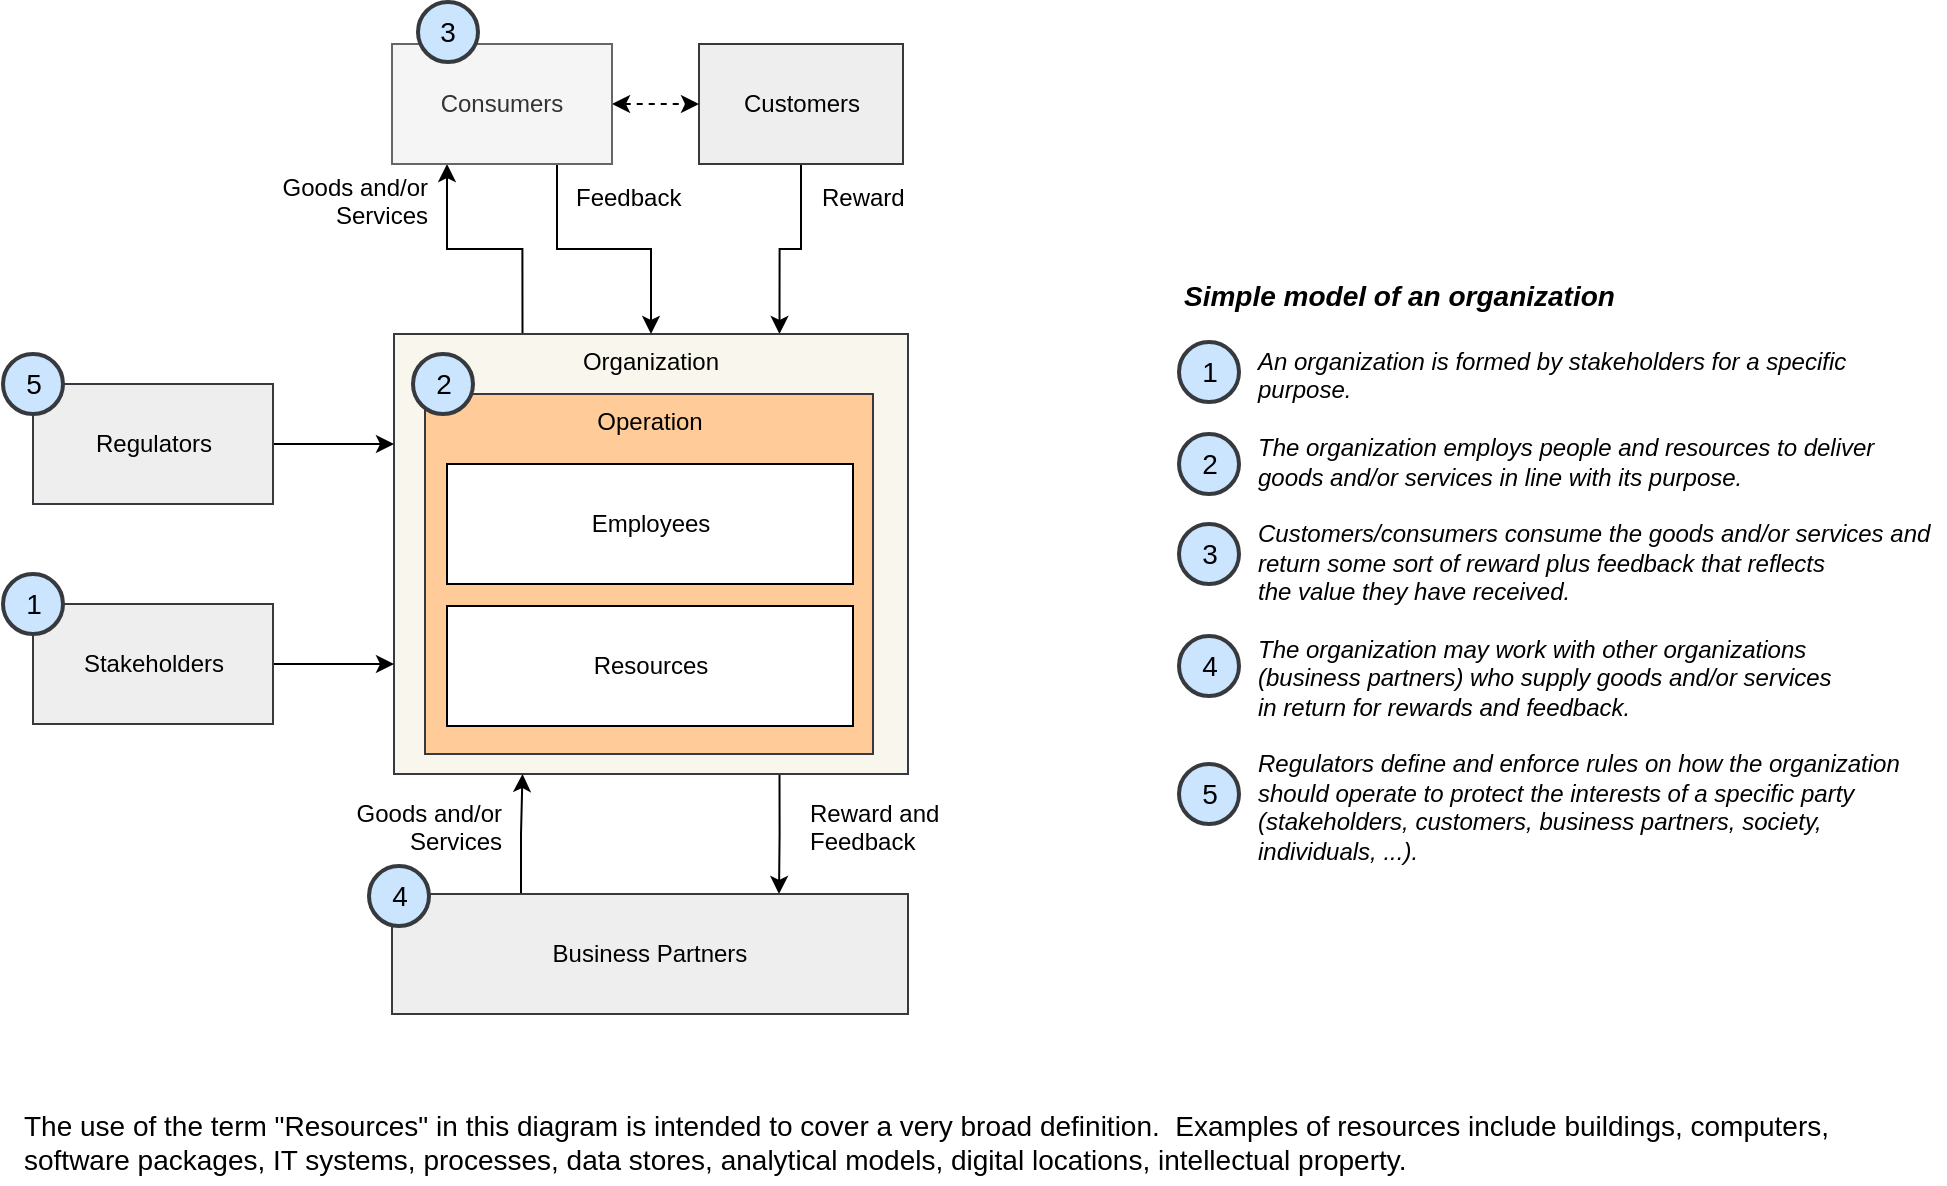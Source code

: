 <mxfile version="16.5.1" type="device" pages="5"><diagram id="cwE5xwwOOSjMyfCHXkAS" name="simple-model-of-an-org"><mxGraphModel dx="1106" dy="-54" grid="0" gridSize="10" guides="0" tooltips="1" connect="1" arrows="1" fold="1" page="1" pageScale="1" pageWidth="1169" pageHeight="827" math="0" shadow="0"><root><mxCell id="0"/><mxCell id="1" parent="0"/><mxCell id="lKOSf-R22JjhJ1uKhTYv-38" style="edgeStyle=orthogonalEdgeStyle;rounded=0;orthogonalLoop=1;jettySize=auto;html=1;exitX=0.5;exitY=1;exitDx=0;exitDy=0;entryX=0.75;entryY=0;entryDx=0;entryDy=0;startArrow=none;startFill=0;strokeColor=#000000;fontSize=13;" parent="1" source="lKOSf-R22JjhJ1uKhTYv-39" target="lKOSf-R22JjhJ1uKhTYv-43" edge="1"><mxGeometry relative="1" as="geometry"/></mxCell><mxCell id="lKOSf-R22JjhJ1uKhTYv-39" value="Customers" style="rounded=0;whiteSpace=wrap;html=1;strokeColor=#36393d;strokeWidth=1;fillColor=#eeeeee;align=center;spacingRight=0;" parent="1" vertex="1"><mxGeometry x="446.5" y="1010" width="102" height="60" as="geometry"/></mxCell><mxCell id="lKOSf-R22JjhJ1uKhTYv-41" style="edgeStyle=orthogonalEdgeStyle;rounded=0;orthogonalLoop=1;jettySize=auto;html=1;exitX=0.25;exitY=0;exitDx=0;exitDy=0;entryX=0.25;entryY=1;entryDx=0;entryDy=0;strokeColor=#000000;" parent="1" source="lKOSf-R22JjhJ1uKhTYv-43" target="lKOSf-R22JjhJ1uKhTYv-49" edge="1"><mxGeometry relative="1" as="geometry"/></mxCell><mxCell id="lKOSf-R22JjhJ1uKhTYv-42" style="edgeStyle=orthogonalEdgeStyle;rounded=0;orthogonalLoop=1;jettySize=auto;html=1;exitX=0.75;exitY=1;exitDx=0;exitDy=0;entryX=0.75;entryY=0;entryDx=0;entryDy=0;startArrow=none;startFill=0;strokeColor=#000000;" parent="1" source="lKOSf-R22JjhJ1uKhTYv-43" target="lKOSf-R22JjhJ1uKhTYv-52" edge="1"><mxGeometry relative="1" as="geometry"/></mxCell><mxCell id="lKOSf-R22JjhJ1uKhTYv-43" value="Organization" style="rounded=0;whiteSpace=wrap;html=1;strokeColor=#36393d;strokeWidth=1;verticalAlign=top;fillColor=#f9f7ed;" parent="1" vertex="1"><mxGeometry x="294" y="1155" width="257" height="220" as="geometry"/></mxCell><mxCell id="lKOSf-R22JjhJ1uKhTYv-44" value="Culture" style="rounded=0;whiteSpace=wrap;html=1;strokeColor=#000000;strokeWidth=1;" parent="1" vertex="1"><mxGeometry x="329.5" y="1185" width="120" height="60" as="geometry"/></mxCell><mxCell id="lKOSf-R22JjhJ1uKhTYv-45" value="Operation" style="rounded=0;whiteSpace=wrap;html=1;strokeColor=#36393d;strokeWidth=1;verticalAlign=top;fillColor=#ffcc99;" parent="1" vertex="1"><mxGeometry x="309.5" y="1185" width="224" height="180" as="geometry"/></mxCell><mxCell id="lKOSf-R22JjhJ1uKhTYv-46" value="Goods and/or&lt;br&gt;Services&lt;br&gt;" style="text;html=1;resizable=0;points=[];autosize=1;align=right;verticalAlign=top;spacingTop=-4;" parent="1" vertex="1"><mxGeometry x="221.5" y="1072" width="90" height="30" as="geometry"/></mxCell><mxCell id="lKOSf-R22JjhJ1uKhTYv-47" style="edgeStyle=orthogonalEdgeStyle;rounded=0;orthogonalLoop=1;jettySize=auto;html=1;exitX=0.75;exitY=1;exitDx=0;exitDy=0;entryX=0.5;entryY=0;entryDx=0;entryDy=0;strokeColor=#000000;" parent="1" source="lKOSf-R22JjhJ1uKhTYv-49" target="lKOSf-R22JjhJ1uKhTYv-43" edge="1"><mxGeometry relative="1" as="geometry"/></mxCell><mxCell id="lKOSf-R22JjhJ1uKhTYv-48" style="edgeStyle=orthogonalEdgeStyle;rounded=0;orthogonalLoop=1;jettySize=auto;html=1;exitX=1;exitY=0.5;exitDx=0;exitDy=0;entryX=0;entryY=0.5;entryDx=0;entryDy=0;startArrow=classic;startFill=1;strokeColor=#000000;fontSize=13;dashed=1;" parent="1" source="lKOSf-R22JjhJ1uKhTYv-49" target="lKOSf-R22JjhJ1uKhTYv-39" edge="1"><mxGeometry relative="1" as="geometry"/></mxCell><mxCell id="lKOSf-R22JjhJ1uKhTYv-49" value="Consumers" style="rounded=0;whiteSpace=wrap;html=1;strokeColor=#666666;strokeWidth=1;fillColor=#f5f5f5;fontColor=#333333;" parent="1" vertex="1"><mxGeometry x="293" y="1010" width="110" height="60" as="geometry"/></mxCell><mxCell id="lKOSf-R22JjhJ1uKhTYv-50" value="Feedback&lt;br&gt;" style="text;html=1;resizable=0;points=[];autosize=1;align=left;verticalAlign=top;spacingTop=-4;" parent="1" vertex="1"><mxGeometry x="382.5" y="1077" width="70" height="20" as="geometry"/></mxCell><mxCell id="lKOSf-R22JjhJ1uKhTYv-51" style="edgeStyle=orthogonalEdgeStyle;rounded=0;orthogonalLoop=1;jettySize=auto;html=1;exitX=0.25;exitY=0;exitDx=0;exitDy=0;entryX=0.25;entryY=1;entryDx=0;entryDy=0;startArrow=none;startFill=0;strokeColor=#000000;" parent="1" source="lKOSf-R22JjhJ1uKhTYv-52" target="lKOSf-R22JjhJ1uKhTYv-43" edge="1"><mxGeometry relative="1" as="geometry"/></mxCell><mxCell id="lKOSf-R22JjhJ1uKhTYv-52" value="Business Partners" style="rounded=0;whiteSpace=wrap;html=1;strokeColor=#36393d;strokeWidth=1;fillColor=#eeeeee;" parent="1" vertex="1"><mxGeometry x="293" y="1435" width="258" height="60" as="geometry"/></mxCell><mxCell id="lKOSf-R22JjhJ1uKhTYv-53" style="edgeStyle=orthogonalEdgeStyle;rounded=0;orthogonalLoop=1;jettySize=auto;html=1;exitX=1;exitY=0.5;exitDx=0;exitDy=0;entryX=0;entryY=0.75;entryDx=0;entryDy=0;strokeColor=#000000;" parent="1" source="lKOSf-R22JjhJ1uKhTYv-54" target="lKOSf-R22JjhJ1uKhTYv-43" edge="1"><mxGeometry relative="1" as="geometry"/></mxCell><mxCell id="lKOSf-R22JjhJ1uKhTYv-54" value="Stakeholders&lt;br&gt;" style="rounded=0;whiteSpace=wrap;html=1;strokeColor=#36393d;strokeWidth=1;fillColor=#eeeeee;" parent="1" vertex="1"><mxGeometry x="113.5" y="1290" width="120" height="60" as="geometry"/></mxCell><mxCell id="lKOSf-R22JjhJ1uKhTYv-55" style="edgeStyle=orthogonalEdgeStyle;rounded=0;orthogonalLoop=1;jettySize=auto;html=1;exitX=1;exitY=0.5;exitDx=0;exitDy=0;entryX=0;entryY=0.25;entryDx=0;entryDy=0;strokeColor=#000000;" parent="1" source="lKOSf-R22JjhJ1uKhTYv-56" target="lKOSf-R22JjhJ1uKhTYv-43" edge="1"><mxGeometry relative="1" as="geometry"/></mxCell><mxCell id="lKOSf-R22JjhJ1uKhTYv-56" value="Regulators&lt;br&gt;" style="rounded=0;whiteSpace=wrap;html=1;strokeColor=#36393d;strokeWidth=1;fillColor=#eeeeee;" parent="1" vertex="1"><mxGeometry x="113.5" y="1180" width="120" height="60" as="geometry"/></mxCell><mxCell id="lKOSf-R22JjhJ1uKhTYv-57" value="Employees" style="rounded=0;whiteSpace=wrap;html=1;strokeColor=#000000;strokeWidth=1;" parent="1" vertex="1"><mxGeometry x="320.5" y="1220" width="203" height="60" as="geometry"/></mxCell><mxCell id="lKOSf-R22JjhJ1uKhTYv-58" value="Resources" style="rounded=0;whiteSpace=wrap;html=1;strokeColor=#000000;strokeWidth=1;" parent="1" vertex="1"><mxGeometry x="320.5" y="1291" width="203" height="60" as="geometry"/></mxCell><mxCell id="lKOSf-R22JjhJ1uKhTYv-59" value="Goods and/or&lt;br&gt;Services&lt;br&gt;" style="text;html=1;resizable=0;points=[];autosize=1;align=right;verticalAlign=top;spacingTop=-4;" parent="1" vertex="1"><mxGeometry x="258.5" y="1385" width="90" height="30" as="geometry"/></mxCell><mxCell id="lKOSf-R22JjhJ1uKhTYv-60" value="Reward and&lt;br&gt;Feedback&lt;br&gt;" style="text;html=1;resizable=0;points=[];autosize=1;align=left;verticalAlign=top;spacingTop=-4;" parent="1" vertex="1"><mxGeometry x="499.5" y="1385" width="80" height="30" as="geometry"/></mxCell><mxCell id="lKOSf-R22JjhJ1uKhTYv-61" value="&lt;span&gt;An organization is formed by stakeholders for a specific&lt;/span&gt;&lt;br&gt;&lt;span&gt;purpose.&lt;br&gt;&lt;/span&gt;&lt;br&gt;&lt;span&gt;The organization employs people and resources to deliver&lt;br&gt;goods and/or services in line with its purpose.&lt;br&gt;&lt;/span&gt;&lt;br&gt;&lt;span&gt;Customers/consumers consume the goods and/or services and&lt;br&gt;return some sort of reward plus feedback that reflects&lt;br&gt;the value they have received.&lt;br&gt;&lt;/span&gt;&lt;br&gt;&lt;span&gt;The organization may work with other organizations&lt;br&gt;(business partners) who supply goods and/or services&lt;br&gt;in return for rewards and feedback.&lt;br&gt;&lt;/span&gt;&lt;br&gt;&lt;span&gt;Regulators define and enforce rules on how the organization &lt;br&gt;should operate to protect the interests of a specific party &lt;br&gt;(stakeholders, customers, business partners, society,&lt;br&gt;individuals, ...).&lt;/span&gt;" style="text;html=1;resizable=1;points=[];autosize=1;align=left;verticalAlign=top;spacingTop=-4;container=0;imageAspect=0;overflow=visible;fontStyle=2" parent="1" vertex="1"><mxGeometry x="723.5" y="1159" width="346" height="252" as="geometry"/></mxCell><mxCell id="lKOSf-R22JjhJ1uKhTYv-62" value="Simple model of an organization" style="text;html=1;fontStyle=3;fontSize=14;" parent="1" vertex="1"><mxGeometry x="686.5" y="1121" width="227" height="30" as="geometry"/></mxCell><mxCell id="lKOSf-R22JjhJ1uKhTYv-63" value="&lt;div style=&quot;text-align: center&quot;&gt;&lt;span&gt;1&lt;/span&gt;&lt;/div&gt;" style="ellipse;whiteSpace=wrap;html=1;aspect=fixed;strokeColor=#36393d;strokeWidth=2;fontSize=14;align=center;fillColor=#cce5ff;" parent="1" vertex="1"><mxGeometry x="686.5" y="1159" width="30" height="30" as="geometry"/></mxCell><mxCell id="lKOSf-R22JjhJ1uKhTYv-64" value="&lt;div style=&quot;text-align: center&quot;&gt;&lt;span&gt;2&lt;/span&gt;&lt;/div&gt;" style="ellipse;whiteSpace=wrap;html=1;aspect=fixed;strokeColor=#36393d;strokeWidth=2;fontSize=14;align=center;fillColor=#cce5ff;" parent="1" vertex="1"><mxGeometry x="686.5" y="1205" width="30" height="30" as="geometry"/></mxCell><mxCell id="lKOSf-R22JjhJ1uKhTYv-65" value="&lt;div style=&quot;text-align: center&quot;&gt;&lt;span&gt;3&lt;/span&gt;&lt;/div&gt;" style="ellipse;whiteSpace=wrap;html=1;aspect=fixed;strokeColor=#36393d;strokeWidth=2;fontSize=14;align=center;fillColor=#cce5ff;" parent="1" vertex="1"><mxGeometry x="686.5" y="1250" width="30" height="30" as="geometry"/></mxCell><mxCell id="lKOSf-R22JjhJ1uKhTYv-66" value="&lt;div style=&quot;text-align: center&quot;&gt;&lt;span&gt;4&lt;/span&gt;&lt;/div&gt;" style="ellipse;whiteSpace=wrap;html=1;aspect=fixed;strokeColor=#36393d;strokeWidth=2;fontSize=14;align=center;fillColor=#cce5ff;" parent="1" vertex="1"><mxGeometry x="686.5" y="1306" width="30" height="30" as="geometry"/></mxCell><mxCell id="lKOSf-R22JjhJ1uKhTYv-67" value="&lt;div style=&quot;text-align: center&quot;&gt;&lt;span&gt;5&lt;/span&gt;&lt;/div&gt;" style="ellipse;whiteSpace=wrap;html=1;aspect=fixed;strokeColor=#36393d;strokeWidth=2;fontSize=14;align=center;fillColor=#cce5ff;" parent="1" vertex="1"><mxGeometry x="686.5" y="1370" width="30" height="30" as="geometry"/></mxCell><mxCell id="lKOSf-R22JjhJ1uKhTYv-68" value="&lt;div style=&quot;text-align: center&quot;&gt;&lt;span&gt;1&lt;/span&gt;&lt;/div&gt;" style="ellipse;whiteSpace=wrap;html=1;aspect=fixed;strokeColor=#36393d;strokeWidth=2;fontSize=14;align=center;fillColor=#cce5ff;" parent="1" vertex="1"><mxGeometry x="98.5" y="1275" width="30" height="30" as="geometry"/></mxCell><mxCell id="lKOSf-R22JjhJ1uKhTYv-69" value="&lt;div style=&quot;text-align: center&quot;&gt;&lt;span&gt;2&lt;/span&gt;&lt;/div&gt;" style="ellipse;whiteSpace=wrap;html=1;aspect=fixed;strokeColor=#36393d;strokeWidth=2;fontSize=14;align=center;fillColor=#cce5ff;" parent="1" vertex="1"><mxGeometry x="303.5" y="1165" width="30" height="30" as="geometry"/></mxCell><mxCell id="lKOSf-R22JjhJ1uKhTYv-70" value="&lt;div style=&quot;text-align: center&quot;&gt;&lt;span&gt;3&lt;/span&gt;&lt;/div&gt;" style="ellipse;whiteSpace=wrap;html=1;aspect=fixed;strokeColor=#36393d;strokeWidth=2;fontSize=14;align=center;fillColor=#cce5ff;" parent="1" vertex="1"><mxGeometry x="306" y="989" width="30" height="30" as="geometry"/></mxCell><mxCell id="lKOSf-R22JjhJ1uKhTYv-71" value="&lt;div style=&quot;text-align: center&quot;&gt;&lt;span&gt;4&lt;/span&gt;&lt;/div&gt;" style="ellipse;whiteSpace=wrap;html=1;aspect=fixed;strokeColor=#36393d;strokeWidth=2;fontSize=14;align=center;fillColor=#cce5ff;" parent="1" vertex="1"><mxGeometry x="281.5" y="1421" width="30" height="30" as="geometry"/></mxCell><mxCell id="lKOSf-R22JjhJ1uKhTYv-72" value="&lt;div style=&quot;text-align: center&quot;&gt;&lt;span&gt;5&lt;/span&gt;&lt;/div&gt;" style="ellipse;whiteSpace=wrap;html=1;aspect=fixed;strokeColor=#36393d;strokeWidth=2;fontSize=14;align=center;fillColor=#cce5ff;" parent="1" vertex="1"><mxGeometry x="98.5" y="1165" width="30" height="30" as="geometry"/></mxCell><mxCell id="lKOSf-R22JjhJ1uKhTYv-73" value="The use of the term &quot;Resources&quot; in this diagram is intended to cover a very broad definition.&amp;nbsp; Examples of resources include buildings, computers,&lt;br&gt;software packages, IT systems, processes, data stores, analytical models, digital locations, intellectual property." style="text;html=1;resizable=0;points=[];autosize=1;align=left;verticalAlign=top;spacingTop=-4;fontSize=14;" parent="1" vertex="1"><mxGeometry x="106.5" y="1540" width="920" height="40" as="geometry"/></mxCell><mxCell id="lKOSf-R22JjhJ1uKhTYv-74" value="Reward&lt;br&gt;" style="text;html=1;resizable=0;points=[];autosize=1;align=left;verticalAlign=top;spacingTop=-4;" parent="1" vertex="1"><mxGeometry x="505.5" y="1077" width="60" height="20" as="geometry"/></mxCell></root></mxGraphModel></diagram><diagram id="OkwoWv7F-IiJ6v8Nt4Db" name="adding-governance"><mxGraphModel dx="1106" dy="-396" grid="1" gridSize="10" guides="1" tooltips="1" connect="1" arrows="1" fold="1" page="1" pageScale="1" pageWidth="827" pageHeight="1169" math="0" shadow="0"><root><mxCell id="keRXKHbhIGD1W9DZfBjw-0"/><mxCell id="keRXKHbhIGD1W9DZfBjw-1" parent="keRXKHbhIGD1W9DZfBjw-0"/><mxCell id="aAlZ9zPui2kmIU-cTt8Z-1" style="edgeStyle=orthogonalEdgeStyle;rounded=0;orthogonalLoop=1;jettySize=auto;html=1;exitX=0.75;exitY=1;exitDx=0;exitDy=0;entryX=0.75;entryY=0;entryDx=0;entryDy=0;startArrow=none;startFill=0;strokeColor=#000000;" edge="1" parent="keRXKHbhIGD1W9DZfBjw-1" source="aAlZ9zPui2kmIU-cTt8Z-2" target="aAlZ9zPui2kmIU-cTt8Z-6"><mxGeometry relative="1" as="geometry"/></mxCell><mxCell id="aAlZ9zPui2kmIU-cTt8Z-2" value="Organization" style="rounded=0;whiteSpace=wrap;html=1;strokeColor=#36393d;strokeWidth=1;verticalAlign=top;fillColor=#f9f7ed;" vertex="1" parent="keRXKHbhIGD1W9DZfBjw-1"><mxGeometry x="255.5" y="1395" width="360" height="220" as="geometry"/></mxCell><mxCell id="aAlZ9zPui2kmIU-cTt8Z-3" value="Culture" style="rounded=0;whiteSpace=wrap;html=1;strokeColor=#000000;strokeWidth=1;" vertex="1" parent="keRXKHbhIGD1W9DZfBjw-1"><mxGeometry x="291.5" y="1425" width="120" height="60" as="geometry"/></mxCell><mxCell id="aAlZ9zPui2kmIU-cTt8Z-4" value="Operation" style="rounded=0;whiteSpace=wrap;html=1;strokeColor=#36393d;strokeWidth=1;verticalAlign=top;fillColor=#ffcc99;" vertex="1" parent="keRXKHbhIGD1W9DZfBjw-1"><mxGeometry x="271.5" y="1425" width="224" height="180" as="geometry"/></mxCell><mxCell id="aAlZ9zPui2kmIU-cTt8Z-5" style="edgeStyle=orthogonalEdgeStyle;rounded=0;orthogonalLoop=1;jettySize=auto;html=1;exitX=0.25;exitY=0;exitDx=0;exitDy=0;entryX=0.322;entryY=1;entryDx=0;entryDy=0;entryPerimeter=0;startArrow=none;startFill=0;strokeColor=#000000;" edge="1" parent="keRXKHbhIGD1W9DZfBjw-1" source="aAlZ9zPui2kmIU-cTt8Z-6" target="aAlZ9zPui2kmIU-cTt8Z-2"><mxGeometry relative="1" as="geometry"/></mxCell><mxCell id="aAlZ9zPui2kmIU-cTt8Z-6" value="Business Partners" style="rounded=0;whiteSpace=wrap;html=1;strokeColor=#36393d;strokeWidth=1;fillColor=#eeeeee;" vertex="1" parent="keRXKHbhIGD1W9DZfBjw-1"><mxGeometry x="309.5" y="1662" width="249" height="60" as="geometry"/></mxCell><mxCell id="aAlZ9zPui2kmIU-cTt8Z-7" style="edgeStyle=orthogonalEdgeStyle;rounded=0;orthogonalLoop=1;jettySize=auto;html=1;exitX=1;exitY=0.5;exitDx=0;exitDy=0;entryX=0;entryY=0.75;entryDx=0;entryDy=0;strokeColor=#000000;" edge="1" parent="keRXKHbhIGD1W9DZfBjw-1" source="aAlZ9zPui2kmIU-cTt8Z-8" target="aAlZ9zPui2kmIU-cTt8Z-2"><mxGeometry relative="1" as="geometry"/></mxCell><mxCell id="aAlZ9zPui2kmIU-cTt8Z-8" value="Stakeholders&lt;br&gt;" style="rounded=0;whiteSpace=wrap;html=1;strokeColor=#36393d;strokeWidth=1;fillColor=#eeeeee;" vertex="1" parent="keRXKHbhIGD1W9DZfBjw-1"><mxGeometry x="96.5" y="1530" width="120" height="60" as="geometry"/></mxCell><mxCell id="aAlZ9zPui2kmIU-cTt8Z-9" style="edgeStyle=orthogonalEdgeStyle;rounded=0;orthogonalLoop=1;jettySize=auto;html=1;exitX=1;exitY=0.5;exitDx=0;exitDy=0;entryX=0;entryY=0.25;entryDx=0;entryDy=0;strokeColor=#000000;" edge="1" parent="keRXKHbhIGD1W9DZfBjw-1" source="aAlZ9zPui2kmIU-cTt8Z-10" target="aAlZ9zPui2kmIU-cTt8Z-2"><mxGeometry relative="1" as="geometry"/></mxCell><mxCell id="aAlZ9zPui2kmIU-cTt8Z-10" value="Regulators&lt;br&gt;" style="rounded=0;whiteSpace=wrap;html=1;strokeColor=#36393d;strokeWidth=1;fillColor=#eeeeee;" vertex="1" parent="keRXKHbhIGD1W9DZfBjw-1"><mxGeometry x="96.5" y="1420" width="120" height="60" as="geometry"/></mxCell><mxCell id="aAlZ9zPui2kmIU-cTt8Z-11" value="Employees" style="rounded=0;whiteSpace=wrap;html=1;strokeColor=#000000;strokeWidth=1;" vertex="1" parent="keRXKHbhIGD1W9DZfBjw-1"><mxGeometry x="282.5" y="1460" width="203" height="60" as="geometry"/></mxCell><mxCell id="aAlZ9zPui2kmIU-cTt8Z-12" value="Resources" style="rounded=0;whiteSpace=wrap;html=1;strokeColor=#000000;strokeWidth=1;" vertex="1" parent="keRXKHbhIGD1W9DZfBjw-1"><mxGeometry x="282.5" y="1531" width="203" height="60" as="geometry"/></mxCell><mxCell id="aAlZ9zPui2kmIU-cTt8Z-13" value="Governance" style="rounded=0;whiteSpace=wrap;html=1;strokeColor=#36393d;strokeWidth=1;verticalAlign=top;fillColor=#ffff88;" vertex="1" parent="keRXKHbhIGD1W9DZfBjw-1"><mxGeometry x="505.5" y="1425" width="98" height="180" as="geometry"/></mxCell><mxCell id="aAlZ9zPui2kmIU-cTt8Z-14" value="Healthy&lt;br&gt;Culture" style="rounded=0;whiteSpace=wrap;html=1;strokeColor=#000000;strokeWidth=1;" vertex="1" parent="keRXKHbhIGD1W9DZfBjw-1"><mxGeometry x="516.5" y="1460" width="78" height="60" as="geometry"/></mxCell><mxCell id="aAlZ9zPui2kmIU-cTt8Z-15" value="Resource&lt;br&gt;Management&lt;br&gt;Capability" style="rounded=0;whiteSpace=wrap;html=1;strokeColor=#000000;strokeWidth=1;" vertex="1" parent="keRXKHbhIGD1W9DZfBjw-1"><mxGeometry x="516.5" y="1531" width="78" height="60" as="geometry"/></mxCell><mxCell id="aAlZ9zPui2kmIU-cTt8Z-16" value="Goods and/or&lt;br&gt;Services&lt;br&gt;" style="text;html=1;resizable=0;points=[];autosize=1;align=right;verticalAlign=top;spacingTop=-4;" vertex="1" parent="keRXKHbhIGD1W9DZfBjw-1"><mxGeometry x="275.5" y="1625" width="90" height="30" as="geometry"/></mxCell><mxCell id="aAlZ9zPui2kmIU-cTt8Z-17" value="Reward and&lt;br&gt;Feedback&lt;br&gt;" style="text;html=1;resizable=0;points=[];autosize=1;align=left;verticalAlign=top;spacingTop=-4;" vertex="1" parent="keRXKHbhIGD1W9DZfBjw-1"><mxGeometry x="534.5" y="1625" width="80" height="30" as="geometry"/></mxCell><mxCell id="aAlZ9zPui2kmIU-cTt8Z-18" value="Adding goverance" style="text;html=1;fontStyle=3;fontSize=14;" vertex="1" parent="keRXKHbhIGD1W9DZfBjw-1"><mxGeometry x="706.5" y="1315.5" width="193" height="30" as="geometry"/></mxCell><mxCell id="aAlZ9zPui2kmIU-cTt8Z-19" value="Governance is needed by an organization to ensure it is&lt;br&gt;meeting its obligations to both the regulators and&lt;br&gt;the stakeholders in an effective manner.&lt;br&gt;&lt;br&gt;Broadly speaking it is focused on 2 areas:&lt;br&gt;" style="text;html=1;resizable=1;points=[];autosize=1;align=left;verticalAlign=top;spacingTop=-4;container=0;imageAspect=0;overflow=visible;fontStyle=2" vertex="1" parent="keRXKHbhIGD1W9DZfBjw-1"><mxGeometry x="706.5" y="1360" width="310" height="70" as="geometry"/></mxCell><mxCell id="aAlZ9zPui2kmIU-cTt8Z-20" value="Developing and maintaining a healthy culture so that&lt;br&gt;individuals habitually act in line with the values and&lt;br&gt;purpose of the organization.&lt;br&gt;&lt;br&gt;Developing and maintaining effective capabilities to&lt;br&gt;maintain and use the organization's resources&lt;br&gt;effectively." style="text;html=1;resizable=1;points=[];autosize=1;align=left;verticalAlign=top;spacingTop=-4;container=0;imageAspect=0;overflow=visible;fontStyle=2" vertex="1" parent="keRXKHbhIGD1W9DZfBjw-1"><mxGeometry x="749" y="1450" width="290" height="100" as="geometry"/></mxCell><mxCell id="aAlZ9zPui2kmIU-cTt8Z-21" value="&lt;div style=&quot;text-align: center&quot;&gt;&lt;span&gt;1&lt;/span&gt;&lt;/div&gt;" style="ellipse;whiteSpace=wrap;html=1;aspect=fixed;strokeColor=#36393d;strokeWidth=2;fontSize=14;align=center;fillColor=#cce5ff;" vertex="1" parent="keRXKHbhIGD1W9DZfBjw-1"><mxGeometry x="706.5" y="1455" width="30" height="30" as="geometry"/></mxCell><mxCell id="aAlZ9zPui2kmIU-cTt8Z-22" value="&lt;div style=&quot;text-align: center&quot;&gt;&lt;span&gt;2&lt;/span&gt;&lt;/div&gt;" style="ellipse;whiteSpace=wrap;html=1;aspect=fixed;strokeColor=#36393d;strokeWidth=2;fontSize=14;align=center;fillColor=#cce5ff;" vertex="1" parent="keRXKHbhIGD1W9DZfBjw-1"><mxGeometry x="706.5" y="1508" width="30" height="30" as="geometry"/></mxCell><mxCell id="aAlZ9zPui2kmIU-cTt8Z-23" value="&lt;div style=&quot;text-align: center&quot;&gt;&lt;span&gt;1&lt;/span&gt;&lt;/div&gt;" style="ellipse;whiteSpace=wrap;html=1;aspect=fixed;strokeColor=#36393d;strokeWidth=2;fontSize=14;align=center;fillColor=#cce5ff;" vertex="1" parent="keRXKHbhIGD1W9DZfBjw-1"><mxGeometry x="501.5" y="1448.5" width="30" height="30" as="geometry"/></mxCell><mxCell id="aAlZ9zPui2kmIU-cTt8Z-24" value="&lt;div style=&quot;text-align: center&quot;&gt;&lt;span&gt;2&lt;/span&gt;&lt;/div&gt;" style="ellipse;whiteSpace=wrap;html=1;aspect=fixed;strokeColor=#36393d;strokeWidth=2;fontSize=14;align=center;fillColor=#cce5ff;" vertex="1" parent="keRXKHbhIGD1W9DZfBjw-1"><mxGeometry x="502" y="1520" width="30" height="30" as="geometry"/></mxCell><mxCell id="aAlZ9zPui2kmIU-cTt8Z-25" value="An organization's resources will deliver the best value if they are maintained and used effectively throughout their lifetime.&lt;br&gt;Governance sets up the capabilities that enable an organization to do this. Resource management as a part of its operation." style="text;html=1;fontSize=14;autosize=1;" vertex="1" parent="keRXKHbhIGD1W9DZfBjw-1"><mxGeometry x="90" y="1785.5" width="780" height="40" as="geometry"/></mxCell><mxCell id="aAlZ9zPui2kmIU-cTt8Z-26" style="edgeStyle=orthogonalEdgeStyle;rounded=0;orthogonalLoop=1;jettySize=auto;html=1;exitX=0.5;exitY=1;exitDx=0;exitDy=0;entryX=0.75;entryY=0;entryDx=0;entryDy=0;startArrow=none;startFill=0;strokeColor=#000000;fontSize=13;" edge="1" parent="keRXKHbhIGD1W9DZfBjw-1" source="aAlZ9zPui2kmIU-cTt8Z-27" target="aAlZ9zPui2kmIU-cTt8Z-2"><mxGeometry relative="1" as="geometry"><mxPoint x="530" y="1395" as="targetPoint"/></mxGeometry></mxCell><mxCell id="aAlZ9zPui2kmIU-cTt8Z-27" value="Customers" style="rounded=0;whiteSpace=wrap;html=1;strokeColor=#36393d;strokeWidth=1;fillColor=#eeeeee;align=center;spacingRight=0;" vertex="1" parent="keRXKHbhIGD1W9DZfBjw-1"><mxGeometry x="474.5" y="1250" width="102" height="60" as="geometry"/></mxCell><mxCell id="aAlZ9zPui2kmIU-cTt8Z-28" style="edgeStyle=orthogonalEdgeStyle;rounded=0;orthogonalLoop=1;jettySize=auto;html=1;exitX=0.25;exitY=0;exitDx=0;exitDy=0;entryX=0.25;entryY=1;entryDx=0;entryDy=0;strokeColor=#000000;" edge="1" parent="keRXKHbhIGD1W9DZfBjw-1" source="aAlZ9zPui2kmIU-cTt8Z-2" target="aAlZ9zPui2kmIU-cTt8Z-32"><mxGeometry relative="1" as="geometry"><mxPoint x="401" y="1395" as="sourcePoint"/></mxGeometry></mxCell><mxCell id="aAlZ9zPui2kmIU-cTt8Z-29" value="Goods and/or&lt;br&gt;Services&lt;br&gt;" style="text;html=1;resizable=0;points=[];autosize=1;align=right;verticalAlign=top;spacingTop=-4;" vertex="1" parent="keRXKHbhIGD1W9DZfBjw-1"><mxGeometry x="246.5" y="1312" width="90" height="30" as="geometry"/></mxCell><mxCell id="aAlZ9zPui2kmIU-cTt8Z-30" style="edgeStyle=orthogonalEdgeStyle;rounded=0;orthogonalLoop=1;jettySize=auto;html=1;exitX=0.75;exitY=1;exitDx=0;exitDy=0;entryX=0.5;entryY=0;entryDx=0;entryDy=0;strokeColor=#000000;" edge="1" parent="keRXKHbhIGD1W9DZfBjw-1" source="aAlZ9zPui2kmIU-cTt8Z-32" target="aAlZ9zPui2kmIU-cTt8Z-2"><mxGeometry relative="1" as="geometry"><mxPoint x="466" y="1395" as="targetPoint"/></mxGeometry></mxCell><mxCell id="aAlZ9zPui2kmIU-cTt8Z-31" style="edgeStyle=orthogonalEdgeStyle;rounded=0;orthogonalLoop=1;jettySize=auto;html=1;exitX=1;exitY=0.5;exitDx=0;exitDy=0;entryX=0;entryY=0.5;entryDx=0;entryDy=0;startArrow=classic;startFill=1;strokeColor=#000000;fontSize=13;dashed=1;" edge="1" parent="keRXKHbhIGD1W9DZfBjw-1" source="aAlZ9zPui2kmIU-cTt8Z-32" target="aAlZ9zPui2kmIU-cTt8Z-27"><mxGeometry relative="1" as="geometry"/></mxCell><mxCell id="aAlZ9zPui2kmIU-cTt8Z-32" value="Consumers" style="rounded=0;whiteSpace=wrap;html=1;strokeColor=#666666;strokeWidth=1;fillColor=#f5f5f5;fontColor=#333333;" vertex="1" parent="keRXKHbhIGD1W9DZfBjw-1"><mxGeometry x="318" y="1250" width="110" height="60" as="geometry"/></mxCell><mxCell id="aAlZ9zPui2kmIU-cTt8Z-33" value="Feedback&lt;br&gt;" style="text;html=1;resizable=0;points=[];autosize=1;align=left;verticalAlign=top;spacingTop=-4;" vertex="1" parent="keRXKHbhIGD1W9DZfBjw-1"><mxGeometry x="407.5" y="1317" width="70" height="20" as="geometry"/></mxCell><mxCell id="aAlZ9zPui2kmIU-cTt8Z-34" value="Reward&lt;br&gt;" style="text;html=1;resizable=0;points=[];autosize=1;align=left;verticalAlign=top;spacingTop=-4;" vertex="1" parent="keRXKHbhIGD1W9DZfBjw-1"><mxGeometry x="533.5" y="1317" width="60" height="20" as="geometry"/></mxCell></root></mxGraphModel></diagram><diagram id="SPA3FPLyYLNAxst8F9eB" name="governing-systems"><mxGraphModel dx="1106" dy="-1565" grid="1" gridSize="10" guides="1" tooltips="1" connect="1" arrows="1" fold="1" page="1" pageScale="1" pageWidth="827" pageHeight="1169" math="0" shadow="0"><root><mxCell id="tbdixsNO_uEtO8bjR1YG-0"/><mxCell id="tbdixsNO_uEtO8bjR1YG-1" parent="tbdixsNO_uEtO8bjR1YG-0"/><mxCell id="tbdixsNO_uEtO8bjR1YG-2" value="Organization's Operation" style="rounded=0;whiteSpace=wrap;html=1;strokeColor=#36393d;strokeWidth=1;verticalAlign=top;fillColor=#f9f7ed;" vertex="1" parent="tbdixsNO_uEtO8bjR1YG-1"><mxGeometry x="109.5" y="2600" width="526" height="270" as="geometry"/></mxCell><mxCell id="tbdixsNO_uEtO8bjR1YG-3" value="" style="strokeWidth=1;html=1;shape=mxgraph.flowchart.delay;whiteSpace=wrap;rotation=-90;fillColor=#ffcc99;strokeColor=#36393d;" vertex="1" parent="tbdixsNO_uEtO8bjR1YG-1"><mxGeometry x="379.5" y="2687" width="30" height="20" as="geometry"/></mxCell><mxCell id="tbdixsNO_uEtO8bjR1YG-4" value="" style="ellipse;whiteSpace=wrap;html=1;aspect=fixed;strokeColor=#000000;" vertex="1" parent="tbdixsNO_uEtO8bjR1YG-1"><mxGeometry x="384.5" y="2667" width="20" height="20" as="geometry"/></mxCell><mxCell id="tbdixsNO_uEtO8bjR1YG-5" value="" style="strokeWidth=1;html=1;shape=mxgraph.flowchart.delay;whiteSpace=wrap;rotation=-90;fillColor=#ffcccc;strokeColor=#36393d;" vertex="1" parent="tbdixsNO_uEtO8bjR1YG-1"><mxGeometry x="356.5" y="2668" width="30" height="20" as="geometry"/></mxCell><mxCell id="tbdixsNO_uEtO8bjR1YG-6" value="" style="ellipse;whiteSpace=wrap;html=1;aspect=fixed;strokeColor=#000000;" vertex="1" parent="tbdixsNO_uEtO8bjR1YG-1"><mxGeometry x="361.5" y="2648" width="20" height="20" as="geometry"/></mxCell><mxCell id="tbdixsNO_uEtO8bjR1YG-7" value="Business&lt;br&gt;Systems&lt;br&gt;&lt;br&gt;(Governed Systems)&lt;br&gt;" style="rounded=0;whiteSpace=wrap;html=1;strokeColor=#36393d;fillColor=#cce5ff;" vertex="1" parent="tbdixsNO_uEtO8bjR1YG-1"><mxGeometry x="159.5" y="2740" width="172" height="90" as="geometry"/></mxCell><mxCell id="tbdixsNO_uEtO8bjR1YG-8" value="Governing Systems&lt;br&gt;" style="rounded=0;whiteSpace=wrap;html=1;strokeColor=#36393d;fillColor=#cdeb8b;" vertex="1" parent="tbdixsNO_uEtO8bjR1YG-1"><mxGeometry x="417.5" y="2740" width="172" height="90" as="geometry"/></mxCell><mxCell id="tbdixsNO_uEtO8bjR1YG-9" value="" style="shape=flexArrow;endArrow=classic;startArrow=classic;html=1;strokeColor=#000000;entryX=0;entryY=0.5;entryDx=0;entryDy=0;" edge="1" parent="tbdixsNO_uEtO8bjR1YG-1" source="tbdixsNO_uEtO8bjR1YG-7" target="tbdixsNO_uEtO8bjR1YG-8"><mxGeometry width="50" height="50" relative="1" as="geometry"><mxPoint x="-24.5" y="3440" as="sourcePoint"/><mxPoint x="405.5" y="2840" as="targetPoint"/></mxGeometry></mxCell><mxCell id="tbdixsNO_uEtO8bjR1YG-10" value="" style="strokeWidth=1;html=1;shape=mxgraph.flowchart.delay;whiteSpace=wrap;rotation=-90;fillColor=#ffff88;strokeColor=#36393d;" vertex="1" parent="tbdixsNO_uEtO8bjR1YG-1"><mxGeometry x="329.5" y="2678" width="30" height="20" as="geometry"/></mxCell><mxCell id="tbdixsNO_uEtO8bjR1YG-11" value="" style="ellipse;whiteSpace=wrap;html=1;aspect=fixed;strokeColor=#000000;" vertex="1" parent="tbdixsNO_uEtO8bjR1YG-1"><mxGeometry x="334.5" y="2658" width="20" height="20" as="geometry"/></mxCell><mxCell id="tbdixsNO_uEtO8bjR1YG-12" value="" style="strokeWidth=1;html=1;shape=mxgraph.flowchart.delay;whiteSpace=wrap;rotation=-90;fillColor=#f9f7ed;strokeColor=#36393d;" vertex="1" parent="tbdixsNO_uEtO8bjR1YG-1"><mxGeometry x="339.5" y="2688" width="30" height="20" as="geometry"/></mxCell><mxCell id="tbdixsNO_uEtO8bjR1YG-13" value="" style="ellipse;whiteSpace=wrap;html=1;aspect=fixed;strokeColor=#000000;" vertex="1" parent="tbdixsNO_uEtO8bjR1YG-1"><mxGeometry x="344.5" y="2668" width="20" height="20" as="geometry"/></mxCell><mxCell id="tbdixsNO_uEtO8bjR1YG-14" value="" style="strokeWidth=1;html=1;shape=mxgraph.flowchart.delay;whiteSpace=wrap;rotation=-90;fillColor=#eeeeee;strokeColor=#36393d;" vertex="1" parent="tbdixsNO_uEtO8bjR1YG-1"><mxGeometry x="312" y="2698" width="30" height="20" as="geometry"/></mxCell><mxCell id="tbdixsNO_uEtO8bjR1YG-15" value="" style="ellipse;whiteSpace=wrap;html=1;aspect=fixed;strokeColor=#000000;" vertex="1" parent="tbdixsNO_uEtO8bjR1YG-1"><mxGeometry x="317" y="2678" width="20" height="20" as="geometry"/></mxCell><mxCell id="tbdixsNO_uEtO8bjR1YG-16" value="" style="strokeWidth=1;html=1;shape=mxgraph.flowchart.delay;whiteSpace=wrap;rotation=-90;fillColor=#eeeeee;strokeColor=#36393d;" vertex="1" parent="tbdixsNO_uEtO8bjR1YG-1"><mxGeometry x="366.5" y="2698" width="30" height="20" as="geometry"/></mxCell><mxCell id="tbdixsNO_uEtO8bjR1YG-17" value="" style="ellipse;whiteSpace=wrap;html=1;aspect=fixed;strokeColor=#000000;" vertex="1" parent="tbdixsNO_uEtO8bjR1YG-1"><mxGeometry x="371.5" y="2678" width="20" height="20" as="geometry"/></mxCell><mxCell id="tbdixsNO_uEtO8bjR1YG-18" value="" style="shape=flexArrow;endArrow=classic;startArrow=classic;html=1;strokeColor=#000000;entryX=0.5;entryY=0;entryDx=0;entryDy=0;entryPerimeter=0;exitX=0.5;exitY=0;exitDx=0;exitDy=0;" edge="1" parent="tbdixsNO_uEtO8bjR1YG-1" source="tbdixsNO_uEtO8bjR1YG-7" target="tbdixsNO_uEtO8bjR1YG-14"><mxGeometry width="50" height="50" relative="1" as="geometry"><mxPoint x="-24.5" y="3380" as="sourcePoint"/><mxPoint x="25.5" y="3330" as="targetPoint"/><Array as="points"><mxPoint x="245.5" y="2708"/></Array></mxGeometry></mxCell><mxCell id="tbdixsNO_uEtO8bjR1YG-19" value="" style="shape=flexArrow;endArrow=classic;startArrow=classic;html=1;strokeColor=#000000;entryX=0.5;entryY=1;entryDx=0;entryDy=0;entryPerimeter=0;exitX=0.5;exitY=0;exitDx=0;exitDy=0;" edge="1" parent="tbdixsNO_uEtO8bjR1YG-1" source="tbdixsNO_uEtO8bjR1YG-8" target="tbdixsNO_uEtO8bjR1YG-3"><mxGeometry width="50" height="50" relative="1" as="geometry"><mxPoint x="255.5" y="2750" as="sourcePoint"/><mxPoint x="327.5" y="2718" as="targetPoint"/><Array as="points"><mxPoint x="505.5" y="2697"/></Array></mxGeometry></mxCell><mxCell id="tbdixsNO_uEtO8bjR1YG-20" value="Systems of an organization" style="text;html=1;fontStyle=3;fontSize=14;" vertex="1" parent="tbdixsNO_uEtO8bjR1YG-1"><mxGeometry x="720.5" y="2580" width="193" height="30" as="geometry"/></mxCell><mxCell id="tbdixsNO_uEtO8bjR1YG-21" value="Organizations operate as a series of systems that are made&lt;br&gt;up of people, the processes they follow and the technology&lt;br&gt;that supports them.&lt;br&gt;&lt;br&gt;These systems, and their component parts, are some of the&lt;br&gt;assets of the organization.&lt;br&gt;&lt;br&gt;Governance teams focus on building the systems that provide&lt;br&gt;a healthy culture and the resource management capability.&amp;nbsp; These&lt;br&gt;systems are called the governing systems.&amp;nbsp; They support the&lt;br&gt;business systems (that is, the governed systems).&lt;br&gt;&lt;br&gt;Ideally governance is embedded in the daily work of the&lt;br&gt;organization, rewarding individuals who follow the practices&lt;br&gt;it encourages.&amp;nbsp; When this is the case, individuals engaging with&lt;br&gt;the organization use a blend of the business systems and the&lt;br&gt;governing systems to perform their role(s).&amp;nbsp; They may not even&lt;br&gt;be aware of the difference." style="text;html=1;resizable=1;points=[];autosize=1;align=left;verticalAlign=top;spacingTop=-4;container=0;imageAspect=0;overflow=visible;fontStyle=2" vertex="1" parent="tbdixsNO_uEtO8bjR1YG-1"><mxGeometry x="720.5" y="2620" width="370" height="250" as="geometry"/></mxCell></root></mxGraphModel></diagram><diagram id="SzhqLdV0ZvuurgR8B5Z3" name="resource-management"><mxGraphModel dx="1106" dy="-396" grid="1" gridSize="10" guides="1" tooltips="1" connect="1" arrows="1" fold="1" page="1" pageScale="1" pageWidth="827" pageHeight="1169" math="0" shadow="0"><root><mxCell id="VCbpBJj3GkEacOK0t3ke-0"/><mxCell id="VCbpBJj3GkEacOK0t3ke-1" parent="VCbpBJj3GkEacOK0t3ke-0"/><mxCell id="VCbpBJj3GkEacOK0t3ke-2" value="" style="shape=flexArrow;endArrow=classic;startArrow=classic;html=1;strokeColor=#000000;fontSize=13;" parent="VCbpBJj3GkEacOK0t3ke-1" edge="1"><mxGeometry width="50" height="50" relative="1" as="geometry"><mxPoint x="240" y="2500" as="sourcePoint"/><mxPoint x="290" y="2500" as="targetPoint"/></mxGeometry></mxCell><mxCell id="VCbpBJj3GkEacOK0t3ke-3" value="" style="rounded=0;whiteSpace=wrap;html=1;strokeColor=none;strokeWidth=1;fontSize=13;align=center;" parent="VCbpBJj3GkEacOK0t3ke-1" vertex="1"><mxGeometry x="318.5" y="2561" width="40" height="20" as="geometry"/></mxCell><mxCell id="VCbpBJj3GkEacOK0t3ke-4" value="" style="rounded=0;whiteSpace=wrap;html=1;strokeColor=none;strokeWidth=1;fontSize=13;align=center;" parent="VCbpBJj3GkEacOK0t3ke-1" vertex="1"><mxGeometry x="318.5" y="2486.5" width="40" height="20" as="geometry"/></mxCell><mxCell id="VCbpBJj3GkEacOK0t3ke-5" value="Resource Management Lifecycle" style="rounded=0;whiteSpace=wrap;html=1;strokeColor=#000000;strokeWidth=2;fontSize=13;align=center;verticalAlign=top;fontStyle=1" parent="VCbpBJj3GkEacOK0t3ke-1" vertex="1"><mxGeometry x="557" y="2452" width="334" height="408" as="geometry"/></mxCell><mxCell id="VCbpBJj3GkEacOK0t3ke-6" value="" style="rounded=0;whiteSpace=wrap;html=1;rotation=-90;strokeColor=none;" parent="VCbpBJj3GkEacOK0t3ke-1" vertex="1"><mxGeometry x="552" y="2508.5" width="22" height="15" as="geometry"/></mxCell><mxCell id="VCbpBJj3GkEacOK0t3ke-7" value="" style="shape=flexArrow;endArrow=classic;html=1;entryX=0.5;entryY=1;entryDx=0;entryDy=0;exitX=0.5;exitY=0;exitDx=0;exitDy=0;strokeColor=#000000;" parent="VCbpBJj3GkEacOK0t3ke-1" source="VCbpBJj3GkEacOK0t3ke-6" target="VCbpBJj3GkEacOK0t3ke-8" edge="1"><mxGeometry width="50" height="50" relative="1" as="geometry"><mxPoint x="519" y="2397" as="sourcePoint"/><mxPoint x="576" y="2397" as="targetPoint"/></mxGeometry></mxCell><mxCell id="VCbpBJj3GkEacOK0t3ke-8" value="" style="rounded=0;whiteSpace=wrap;html=1;rotation=-90;strokeColor=none;" parent="VCbpBJj3GkEacOK0t3ke-1" vertex="1"><mxGeometry x="488" y="2508.5" width="22" height="15" as="geometry"/></mxCell><mxCell id="VCbpBJj3GkEacOK0t3ke-9" value="" style="rounded=0;whiteSpace=wrap;html=1;rotation=-90;strokeColor=none;" parent="VCbpBJj3GkEacOK0t3ke-1" vertex="1"><mxGeometry x="551" y="2658.5" width="22" height="15" as="geometry"/></mxCell><mxCell id="VCbpBJj3GkEacOK0t3ke-10" value="" style="shape=flexArrow;endArrow=classic;html=1;entryX=0.5;entryY=1;entryDx=0;entryDy=0;exitX=0.5;exitY=0;exitDx=0;exitDy=0;strokeColor=#000000;" parent="VCbpBJj3GkEacOK0t3ke-1" source="VCbpBJj3GkEacOK0t3ke-9" target="VCbpBJj3GkEacOK0t3ke-11" edge="1"><mxGeometry width="50" height="50" relative="1" as="geometry"><mxPoint x="518" y="2547" as="sourcePoint"/><mxPoint x="575" y="2547" as="targetPoint"/></mxGeometry></mxCell><mxCell id="VCbpBJj3GkEacOK0t3ke-11" value="" style="rounded=0;whiteSpace=wrap;html=1;rotation=-90;strokeColor=none;" parent="VCbpBJj3GkEacOK0t3ke-1" vertex="1"><mxGeometry x="487" y="2658.5" width="22" height="15" as="geometry"/></mxCell><mxCell id="VCbpBJj3GkEacOK0t3ke-12" value="" style="rounded=0;whiteSpace=wrap;html=1;rotation=-90;strokeColor=none;" parent="VCbpBJj3GkEacOK0t3ke-1" vertex="1"><mxGeometry x="223" y="2658" width="290" height="15" as="geometry"/></mxCell><mxCell id="VCbpBJj3GkEacOK0t3ke-13" value="" style="rounded=0;whiteSpace=wrap;html=1;rotation=-90;strokeColor=none;" parent="VCbpBJj3GkEacOK0t3ke-1" vertex="1"><mxGeometry x="295" y="2658" width="290" height="15" as="geometry"/></mxCell><mxCell id="VCbpBJj3GkEacOK0t3ke-14" value="" style="rounded=0;whiteSpace=wrap;html=1;rotation=-90;strokeColor=none;" parent="VCbpBJj3GkEacOK0t3ke-1" vertex="1"><mxGeometry x="552" y="2808.5" width="22" height="15" as="geometry"/></mxCell><mxCell id="VCbpBJj3GkEacOK0t3ke-15" value="" style="shape=flexArrow;endArrow=classic;html=1;entryX=0.5;entryY=1;entryDx=0;entryDy=0;exitX=0.5;exitY=0;exitDx=0;exitDy=0;strokeColor=#000000;" parent="VCbpBJj3GkEacOK0t3ke-1" source="VCbpBJj3GkEacOK0t3ke-14" target="VCbpBJj3GkEacOK0t3ke-16" edge="1"><mxGeometry width="50" height="50" relative="1" as="geometry"><mxPoint x="519" y="2697" as="sourcePoint"/><mxPoint x="576" y="2697" as="targetPoint"/></mxGeometry></mxCell><mxCell id="VCbpBJj3GkEacOK0t3ke-16" value="" style="rounded=0;whiteSpace=wrap;html=1;rotation=-90;strokeColor=none;" parent="VCbpBJj3GkEacOK0t3ke-1" vertex="1"><mxGeometry x="488" y="2808.5" width="22" height="15" as="geometry"/></mxCell><mxCell id="VCbpBJj3GkEacOK0t3ke-17" value="" style="rounded=0;whiteSpace=wrap;html=1;rotation=-90;strokeColor=none;" parent="VCbpBJj3GkEacOK0t3ke-1" vertex="1"><mxGeometry x="93" y="2657" width="290" height="15" as="geometry"/></mxCell><mxCell id="VCbpBJj3GkEacOK0t3ke-18" value="Onboarding Resource" style="rounded=0;whiteSpace=wrap;html=1;fillColor=#cdeb8b;strokeColor=#36393d;" parent="VCbpBJj3GkEacOK0t3ke-1" vertex="1"><mxGeometry x="568" y="2486" width="310" height="60" as="geometry"/></mxCell><mxCell id="VCbpBJj3GkEacOK0t3ke-19" value="Decommissioning Resource" style="rounded=0;whiteSpace=wrap;html=1;fillColor=#cdeb8b;strokeColor=#36393d;" parent="VCbpBJj3GkEacOK0t3ke-1" vertex="1"><mxGeometry x="568" y="2786" width="310" height="60" as="geometry"/></mxCell><mxCell id="VCbpBJj3GkEacOK0t3ke-20" value="Active Use" style="rounded=0;whiteSpace=wrap;html=1;verticalAlign=top;dashed=1;rotation=-90;fillColor=#f9f7ed;strokeColor=#36393d;" parent="VCbpBJj3GkEacOK0t3ke-1" vertex="1"><mxGeometry x="613" y="2511" width="220" height="310" as="geometry"/></mxCell><mxCell id="VCbpBJj3GkEacOK0t3ke-21" value="" style="shape=flexArrow;endArrow=classic;html=1;entryX=0.75;entryY=0;entryDx=0;entryDy=0;exitX=0.75;exitY=1;exitDx=0;exitDy=0;" parent="VCbpBJj3GkEacOK0t3ke-1" source="VCbpBJj3GkEacOK0t3ke-17" target="VCbpBJj3GkEacOK0t3ke-26" edge="1"><mxGeometry width="50" height="50" relative="1" as="geometry"><mxPoint x="311" y="2879.5" as="sourcePoint"/><mxPoint x="361" y="2829.5" as="targetPoint"/></mxGeometry></mxCell><mxCell id="VCbpBJj3GkEacOK0t3ke-22" value="Regulation" style="rounded=0;whiteSpace=wrap;html=1;fillColor=#eeeeee;strokeColor=#36393d;" parent="VCbpBJj3GkEacOK0t3ke-1" vertex="1"><mxGeometry x="118" y="2562.5" width="120" height="60" as="geometry"/></mxCell><mxCell id="VCbpBJj3GkEacOK0t3ke-23" value="Strategy" style="rounded=0;whiteSpace=wrap;html=1;fillColor=#eeeeee;strokeColor=#36393d;" parent="VCbpBJj3GkEacOK0t3ke-1" vertex="1"><mxGeometry x="118" y="2634.5" width="120" height="60" as="geometry"/></mxCell><mxCell id="VCbpBJj3GkEacOK0t3ke-24" value="Past&lt;br&gt;Performance&lt;br&gt;" style="rounded=0;whiteSpace=wrap;html=1;fillColor=#eeeeee;strokeColor=#36393d;" parent="VCbpBJj3GkEacOK0t3ke-1" vertex="1"><mxGeometry x="118" y="2709.5" width="120" height="60" as="geometry"/></mxCell><mxCell id="VCbpBJj3GkEacOK0t3ke-25" value="" style="shape=flexArrow;endArrow=classic;html=1;entryX=0.5;entryY=0;entryDx=0;entryDy=0;exitX=0.5;exitY=1;exitDx=0;exitDy=0;" parent="VCbpBJj3GkEacOK0t3ke-1" source="VCbpBJj3GkEacOK0t3ke-17" target="VCbpBJj3GkEacOK0t3ke-26" edge="1"><mxGeometry width="50" height="50" relative="1" as="geometry"><mxPoint x="264" y="2602.5" as="sourcePoint"/><mxPoint x="321" y="2602.5" as="targetPoint"/></mxGeometry></mxCell><mxCell id="VCbpBJj3GkEacOK0t3ke-26" value="" style="rounded=0;whiteSpace=wrap;html=1;rotation=-90;strokeColor=none;" parent="VCbpBJj3GkEacOK0t3ke-1" vertex="1"><mxGeometry x="161" y="2657" width="290" height="15" as="geometry"/></mxCell><mxCell id="VCbpBJj3GkEacOK0t3ke-27" value="Governance Program" style="rounded=0;whiteSpace=wrap;html=1;rotation=-90;fillColor=#cdeb8b;strokeColor=#36393d;" parent="VCbpBJj3GkEacOK0t3ke-1" vertex="1"><mxGeometry x="138.45" y="2541.45" width="399.12" height="60" as="geometry"/></mxCell><mxCell id="VCbpBJj3GkEacOK0t3ke-28" value="Using Resource" style="rounded=0;whiteSpace=wrap;html=1;strokeColor=#36393d;fillColor=#cce5ff;" parent="VCbpBJj3GkEacOK0t3ke-1" vertex="1"><mxGeometry x="608" y="2636" width="250" height="60" as="geometry"/></mxCell><mxCell id="VCbpBJj3GkEacOK0t3ke-29" value="Maintaining Resource" style="rounded=0;whiteSpace=wrap;html=1;strokeColor=#36393d;fillColor=#cdeb8b;" parent="VCbpBJj3GkEacOK0t3ke-1" vertex="1"><mxGeometry x="608" y="2706" width="250" height="60" as="geometry"/></mxCell><mxCell id="VCbpBJj3GkEacOK0t3ke-30" value="Protecting Resource" style="rounded=0;whiteSpace=wrap;html=1;strokeColor=#36393d;fillColor=#cdeb8b;" parent="VCbpBJj3GkEacOK0t3ke-1" vertex="1"><mxGeometry x="608" y="2566" width="250" height="60" as="geometry"/></mxCell><mxCell id="VCbpBJj3GkEacOK0t3ke-31" value="Monitoring" style="rounded=0;whiteSpace=wrap;html=1;rotation=-90;fillColor=#cdeb8b;strokeColor=#36393d;" parent="VCbpBJj3GkEacOK0t3ke-1" vertex="1"><mxGeometry x="291" y="2634" width="359" height="60" as="geometry"/></mxCell><mxCell id="VCbpBJj3GkEacOK0t3ke-32" value="" style="shape=flexArrow;endArrow=classic;html=1;entryX=0.5;entryY=1;entryDx=0;entryDy=0;" parent="VCbpBJj3GkEacOK0t3ke-1" edge="1"><mxGeometry width="50" height="50" relative="1" as="geometry"><mxPoint x="430" y="2819" as="sourcePoint"/><mxPoint x="178" y="2777.5" as="targetPoint"/><Array as="points"><mxPoint x="178" y="2819"/></Array></mxGeometry></mxCell><mxCell id="VCbpBJj3GkEacOK0t3ke-33" value="" style="shape=flexArrow;endArrow=classic;startArrow=classic;html=1;strokeColor=#000000;entryX=0.25;entryY=0;entryDx=0;entryDy=0;exitX=0.25;exitY=1;exitDx=0;exitDy=0;" parent="VCbpBJj3GkEacOK0t3ke-1" source="VCbpBJj3GkEacOK0t3ke-17" target="VCbpBJj3GkEacOK0t3ke-26" edge="1"><mxGeometry width="50" height="50" relative="1" as="geometry"><mxPoint x="122" y="2914" as="sourcePoint"/><mxPoint x="172" y="2864" as="targetPoint"/></mxGeometry></mxCell><mxCell id="VCbpBJj3GkEacOK0t3ke-34" value="" style="shape=flexArrow;endArrow=classic;html=1;strokeColor=#000000;entryX=0.5;entryY=1;entryDx=0;entryDy=0;exitX=0.5;exitY=0;exitDx=0;exitDy=0;" parent="VCbpBJj3GkEacOK0t3ke-1" source="VCbpBJj3GkEacOK0t3ke-13" target="VCbpBJj3GkEacOK0t3ke-12" edge="1"><mxGeometry width="50" height="50" relative="1" as="geometry"><mxPoint x="122" y="2914" as="sourcePoint"/><mxPoint x="172" y="2864" as="targetPoint"/></mxGeometry></mxCell><mxCell id="VCbpBJj3GkEacOK0t3ke-35" value="Capabilities of the governing systems" style="text;html=1;resizable=0;points=[];autosize=1;align=left;verticalAlign=top;spacingTop=-4;fontSize=14;fontStyle=3" parent="VCbpBJj3GkEacOK0t3ke-1" vertex="1"><mxGeometry x="30" y="2270" width="250" height="20" as="geometry"/></mxCell><mxCell id="VCbpBJj3GkEacOK0t3ke-36" value="&lt;div style=&quot;text-align: center&quot;&gt;&lt;span&gt;1&lt;/span&gt;&lt;/div&gt;" style="ellipse;whiteSpace=wrap;html=1;aspect=fixed;strokeColor=#36393d;strokeWidth=2;fontSize=14;align=center;fillColor=#cce5ff;" parent="VCbpBJj3GkEacOK0t3ke-1" vertex="1"><mxGeometry x="548" y="2437" width="30" height="30" as="geometry"/></mxCell><mxCell id="VCbpBJj3GkEacOK0t3ke-37" value="&lt;div style=&quot;text-align: center&quot;&gt;&lt;span&gt;2&lt;/span&gt;&lt;/div&gt;" style="ellipse;whiteSpace=wrap;html=1;aspect=fixed;strokeColor=#36393d;strokeWidth=2;fontSize=14;align=center;fillColor=#cce5ff;" parent="VCbpBJj3GkEacOK0t3ke-1" vertex="1"><mxGeometry x="563" y="2481" width="30" height="30" as="geometry"/></mxCell><mxCell id="VCbpBJj3GkEacOK0t3ke-38" value="&lt;div style=&quot;text-align: center&quot;&gt;&lt;span&gt;3&lt;/span&gt;&lt;/div&gt;" style="ellipse;whiteSpace=wrap;html=1;aspect=fixed;strokeColor=#36393d;strokeWidth=2;fontSize=14;align=center;fillColor=#cce5ff;" parent="VCbpBJj3GkEacOK0t3ke-1" vertex="1"><mxGeometry x="593.5" y="2557" width="30" height="30" as="geometry"/></mxCell><mxCell id="VCbpBJj3GkEacOK0t3ke-39" value="&lt;div style=&quot;text-align: center&quot;&gt;&lt;span&gt;4&lt;/span&gt;&lt;/div&gt;" style="ellipse;whiteSpace=wrap;html=1;aspect=fixed;strokeColor=#36393d;strokeWidth=2;fontSize=14;align=center;fillColor=#cce5ff;" parent="VCbpBJj3GkEacOK0t3ke-1" vertex="1"><mxGeometry x="593.5" y="2630" width="30" height="30" as="geometry"/></mxCell><mxCell id="VCbpBJj3GkEacOK0t3ke-40" value="&lt;div style=&quot;text-align: center&quot;&gt;&lt;span&gt;5&lt;/span&gt;&lt;/div&gt;" style="ellipse;whiteSpace=wrap;html=1;aspect=fixed;strokeColor=#36393d;strokeWidth=2;fontSize=14;align=center;fillColor=#cce5ff;" parent="VCbpBJj3GkEacOK0t3ke-1" vertex="1"><mxGeometry x="880.5" y="2619" width="30" height="30" as="geometry"/></mxCell><mxCell id="VCbpBJj3GkEacOK0t3ke-41" value="Resource Owners and Governance Officers" style="rounded=0;whiteSpace=wrap;html=1;fillColor=#eeeeee;strokeColor=#36393d;" parent="VCbpBJj3GkEacOK0t3ke-1" vertex="1"><mxGeometry x="115" y="2471" width="120" height="60" as="geometry"/></mxCell><mxCell id="VCbpBJj3GkEacOK0t3ke-42" value="" style="rounded=0;whiteSpace=wrap;html=1;rotation=-90;strokeColor=none;" parent="VCbpBJj3GkEacOK0t3ke-1" vertex="1"><mxGeometry x="881" y="2657" width="17" height="15" as="geometry"/></mxCell><mxCell id="VCbpBJj3GkEacOK0t3ke-43" value="" style="rounded=0;whiteSpace=wrap;html=1;rotation=-90;strokeColor=none;" parent="VCbpBJj3GkEacOK0t3ke-1" vertex="1"><mxGeometry x="949" y="2657" width="17" height="15" as="geometry"/></mxCell><mxCell id="VCbpBJj3GkEacOK0t3ke-44" value="" style="shape=flexArrow;endArrow=classic;startArrow=classic;html=1;strokeColor=#000000;entryX=0.5;entryY=0;entryDx=0;entryDy=0;" parent="VCbpBJj3GkEacOK0t3ke-1" source="VCbpBJj3GkEacOK0t3ke-42" target="VCbpBJj3GkEacOK0t3ke-43" edge="1"><mxGeometry width="50" height="50" relative="1" as="geometry"><mxPoint x="773.5" y="3050.5" as="sourcePoint"/><mxPoint x="823.5" y="3000.5" as="targetPoint"/></mxGeometry></mxCell><mxCell id="VCbpBJj3GkEacOK0t3ke-45" value="Resource&amp;nbsp;&lt;br&gt;Consumers&lt;br&gt;" style="rounded=0;whiteSpace=wrap;html=1;strokeColor=#36393d;strokeWidth=1;fontSize=13;align=center;spacing=2;fillColor=#eeeeee;" parent="VCbpBJj3GkEacOK0t3ke-1" vertex="1"><mxGeometry x="957.5" y="2634" width="120" height="60" as="geometry"/></mxCell><mxCell id="VCbpBJj3GkEacOK0t3ke-46" value="The capabilities of the governing&lt;br&gt;systems are typically focused&lt;br&gt;on managing the&lt;br&gt;organization's resources." style="text;html=1;resizable=1;points=[];autosize=1;align=left;verticalAlign=top;spacingTop=-4;container=0;imageAspect=0;overflow=visible;fontStyle=2" parent="VCbpBJj3GkEacOK0t3ke-1" vertex="1"><mxGeometry x="30" y="2307" width="190" height="60" as="geometry"/></mxCell><mxCell id="VCbpBJj3GkEacOK0t3ke-47" value="&lt;div style=&quot;text-align: center&quot;&gt;&lt;span&gt;1&lt;/span&gt;&lt;/div&gt;" style="ellipse;whiteSpace=wrap;html=1;aspect=fixed;strokeColor=#36393d;strokeWidth=2;fontSize=14;align=center;fillColor=#cce5ff;" parent="VCbpBJj3GkEacOK0t3ke-1" vertex="1"><mxGeometry x="73.5" y="2907" width="30" height="30" as="geometry"/></mxCell><mxCell id="VCbpBJj3GkEacOK0t3ke-48" value="&lt;div style=&quot;text-align: center&quot;&gt;&lt;span&gt;2&lt;/span&gt;&lt;/div&gt;" style="ellipse;whiteSpace=wrap;html=1;aspect=fixed;strokeColor=#36393d;strokeWidth=2;fontSize=14;align=center;fillColor=#cce5ff;" parent="VCbpBJj3GkEacOK0t3ke-1" vertex="1"><mxGeometry x="73.5" y="2994" width="30" height="30" as="geometry"/></mxCell><mxCell id="VCbpBJj3GkEacOK0t3ke-49" value="&lt;div style=&quot;text-align: center&quot;&gt;&lt;span&gt;3&lt;/span&gt;&lt;/div&gt;" style="ellipse;whiteSpace=wrap;html=1;aspect=fixed;strokeColor=#36393d;strokeWidth=2;fontSize=14;align=center;fillColor=#cce5ff;" parent="VCbpBJj3GkEacOK0t3ke-1" vertex="1"><mxGeometry x="73.5" y="3089" width="30" height="30" as="geometry"/></mxCell><mxCell id="VCbpBJj3GkEacOK0t3ke-50" value="&lt;div style=&quot;text-align: center&quot;&gt;&lt;span&gt;4&lt;/span&gt;&lt;/div&gt;" style="ellipse;whiteSpace=wrap;html=1;aspect=fixed;strokeColor=#36393d;strokeWidth=2;fontSize=14;align=center;fillColor=#cce5ff;" parent="VCbpBJj3GkEacOK0t3ke-1" vertex="1"><mxGeometry x="73.5" y="3164" width="30" height="30" as="geometry"/></mxCell><mxCell id="VCbpBJj3GkEacOK0t3ke-51" value="&lt;div style=&quot;text-align: center&quot;&gt;&lt;span&gt;5&lt;/span&gt;&lt;/div&gt;" style="ellipse;whiteSpace=wrap;html=1;aspect=fixed;strokeColor=#36393d;strokeWidth=2;fontSize=14;align=center;fillColor=#cce5ff;" parent="VCbpBJj3GkEacOK0t3ke-1" vertex="1"><mxGeometry x="551" y="2897" width="30" height="30" as="geometry"/></mxCell><mxCell id="VCbpBJj3GkEacOK0t3ke-52" value="&lt;div style=&quot;text-align: center&quot;&gt;&lt;span&gt;6&lt;/span&gt;&lt;/div&gt;" style="ellipse;whiteSpace=wrap;html=1;aspect=fixed;strokeColor=#36393d;strokeWidth=2;fontSize=14;align=center;fillColor=#cce5ff;" parent="VCbpBJj3GkEacOK0t3ke-1" vertex="1"><mxGeometry x="550" y="2959" width="30" height="30" as="geometry"/></mxCell><mxCell id="VCbpBJj3GkEacOK0t3ke-53" value="&lt;div style=&quot;text-align: center&quot;&gt;&lt;span&gt;7&lt;/span&gt;&lt;/div&gt;" style="ellipse;whiteSpace=wrap;html=1;aspect=fixed;strokeColor=#36393d;strokeWidth=2;fontSize=14;align=center;fillColor=#cce5ff;" parent="VCbpBJj3GkEacOK0t3ke-1" vertex="1"><mxGeometry x="550" y="3007" width="30" height="30" as="geometry"/></mxCell><mxCell id="VCbpBJj3GkEacOK0t3ke-54" value="&lt;div style=&quot;text-align: center&quot;&gt;&lt;span&gt;8&lt;/span&gt;&lt;/div&gt;" style="ellipse;whiteSpace=wrap;html=1;aspect=fixed;strokeColor=#36393d;strokeWidth=2;fontSize=14;align=center;fillColor=#cce5ff;" parent="VCbpBJj3GkEacOK0t3ke-1" vertex="1"><mxGeometry x="550" y="3049" width="30" height="30" as="geometry"/></mxCell><mxCell id="VCbpBJj3GkEacOK0t3ke-55" value="&lt;div style=&quot;text-align: center&quot;&gt;&lt;span&gt;9&lt;/span&gt;&lt;/div&gt;" style="ellipse;whiteSpace=wrap;html=1;aspect=fixed;strokeColor=#36393d;strokeWidth=2;fontSize=14;align=center;fillColor=#cce5ff;" parent="VCbpBJj3GkEacOK0t3ke-1" vertex="1"><mxGeometry x="550" y="3104" width="30" height="30" as="geometry"/></mxCell><mxCell id="VCbpBJj3GkEacOK0t3ke-56" value="&lt;div style=&quot;text-align: center&quot;&gt;&lt;span&gt;9&lt;/span&gt;&lt;/div&gt;" style="ellipse;whiteSpace=wrap;html=1;aspect=fixed;strokeColor=#36393d;strokeWidth=2;fontSize=14;align=center;fillColor=#cce5ff;" parent="VCbpBJj3GkEacOK0t3ke-1" vertex="1"><mxGeometry x="340" y="2651" width="30" height="30" as="geometry"/></mxCell><mxCell id="VCbpBJj3GkEacOK0t3ke-57" value="&lt;div style=&quot;text-align: center&quot;&gt;&lt;span&gt;10&lt;/span&gt;&lt;/div&gt;" style="ellipse;whiteSpace=wrap;html=1;aspect=fixed;strokeColor=#36393d;strokeWidth=2;fontSize=14;align=center;fillColor=#cce5ff;" parent="VCbpBJj3GkEacOK0t3ke-1" vertex="1"><mxGeometry x="125.5" y="2771" width="30" height="30" as="geometry"/></mxCell><mxCell id="VCbpBJj3GkEacOK0t3ke-58" value="&lt;div style=&quot;text-align: center&quot;&gt;&lt;span&gt;10&lt;/span&gt;&lt;/div&gt;" style="ellipse;whiteSpace=wrap;html=1;aspect=fixed;strokeColor=#36393d;strokeWidth=2;fontSize=14;align=center;fillColor=#cce5ff;" parent="VCbpBJj3GkEacOK0t3ke-1" vertex="1"><mxGeometry x="551" y="3169" width="30" height="30" as="geometry"/></mxCell><mxCell id="VCbpBJj3GkEacOK0t3ke-59" value="&lt;div style=&quot;text-align: center&quot;&gt;&lt;span&gt;8&lt;/span&gt;&lt;/div&gt;" style="ellipse;whiteSpace=wrap;html=1;aspect=fixed;strokeColor=#36393d;strokeWidth=2;fontSize=14;align=center;fillColor=#cce5ff;" parent="VCbpBJj3GkEacOK0t3ke-1" vertex="1"><mxGeometry x="426.5" y="2471" width="30" height="30" as="geometry"/></mxCell><mxCell id="VCbpBJj3GkEacOK0t3ke-60" value="&lt;div style=&quot;text-align: center&quot;&gt;&lt;span&gt;7&lt;/span&gt;&lt;/div&gt;" style="ellipse;whiteSpace=wrap;html=1;aspect=fixed;strokeColor=#36393d;strokeWidth=2;fontSize=14;align=center;fillColor=#cce5ff;" parent="VCbpBJj3GkEacOK0t3ke-1" vertex="1"><mxGeometry x="555" y="2771" width="30" height="30" as="geometry"/></mxCell><mxCell id="VCbpBJj3GkEacOK0t3ke-61" value="&lt;div style=&quot;text-align: center&quot;&gt;&lt;span&gt;6&lt;/span&gt;&lt;/div&gt;" style="ellipse;whiteSpace=wrap;html=1;aspect=fixed;strokeColor=#36393d;strokeWidth=2;fontSize=14;align=center;fillColor=#cce5ff;" parent="VCbpBJj3GkEacOK0t3ke-1" vertex="1"><mxGeometry x="593.5" y="2699" width="30" height="30" as="geometry"/></mxCell><mxCell id="VCbpBJj3GkEacOK0t3ke-62" value="Underpinning the capabilities of the governing system is a knowledge base about the assets, their relationships and the activity related to their&lt;br&gt;management.&amp;nbsp; This knowedge base is called the asset catalog and it is one of the functions provided by a metadata repository.&amp;nbsp;" style="text;html=1;resizable=0;points=[];autosize=1;align=left;verticalAlign=top;spacingTop=-4;fontSize=13;" parent="VCbpBJj3GkEacOK0t3ke-1" vertex="1"><mxGeometry x="95" y="3276" width="830" height="30" as="geometry"/></mxCell><mxCell id="VCbpBJj3GkEacOK0t3ke-63" value="For each type of resource that the organization plans to manage,&lt;br&gt;the governing systems cover the onboarding of new resource,&lt;br&gt;the protection and maintenance of resources during their active use&lt;br&gt;and the decommisioning of obsolete resources.&lt;br&gt;&lt;br&gt;Onboarding of resources includes the assessment of the resources&lt;br&gt;to ensure it meets the needs of the organization, cataloging it&lt;br&gt;and deploying it to where it is needed.&amp;nbsp; &amp;nbsp;The process of cataloging&lt;br&gt;the resources includes creating an accurate description, classifying&lt;br&gt;it to ensure it is properly managed, adding it to the appropriate&lt;br&gt;zones and assigning an owner to it so there is someone responsible&lt;br&gt;for it.&lt;br&gt;&lt;br&gt;Resources need to be protected from in proper use, damage (whether&lt;br&gt;accidental or malicious) and theft.&amp;nbsp; &amp;nbsp;For some resources, such as&lt;br&gt;digital resources, this is an ongoing battle requiring a dedicated team&lt;br&gt;to maintain a string defence.&lt;br&gt;&lt;br&gt;The use of the asset occurs as the organization delivers its goods&lt;br&gt;and/or services to its customers.&amp;nbsp; This is typically driven by the&lt;br&gt;business systems, or the need to handle a new situation, or&amp;nbsp;&lt;br&gt;diagnose a problem.&lt;br&gt;&lt;br&gt;&lt;br&gt;&lt;br&gt;&lt;br&gt;&lt;br&gt;" style="text;html=1;resizable=1;points=[];autosize=1;align=left;verticalAlign=top;spacingTop=-4;container=0;imageAspect=0;overflow=visible;fontStyle=2;resizeHeight=1;resizeWidth=1;" parent="VCbpBJj3GkEacOK0t3ke-1" vertex="1"><mxGeometry x="122.5" y="2894" width="390" height="380" as="geometry"/></mxCell><mxCell id="VCbpBJj3GkEacOK0t3ke-64" value="The point at which an asset is located and used is called an&lt;br&gt;access point.&amp;nbsp; This access point can involve combinations of the&lt;br&gt;protecting, using and maintaining asset capabilities.&lt;br&gt;&lt;br&gt;The maintenance of an asset involves regular checks that the&lt;br&gt;asset is still fit-for-purpose and the management of any&lt;br&gt;remediation (repairs) that need to be made to the asset.&lt;br&gt;&lt;br&gt;Decommissioning focusses on the identification of obsolete&lt;br&gt;assets, their safe disposal and update of the asset catalog.&lt;br&gt;&lt;br&gt;Monitoring gathers measurements of how each capability is&lt;br&gt;performing.&lt;br&gt;&lt;br&gt;Assessment takes the current measurements from monitoring&lt;br&gt;and matches them to a set of metrics (formula) and targets&lt;br&gt;that the governance team is using to justify and grive the&lt;br&gt;organization's governance activities.&lt;br&gt;&lt;br&gt;The assessment metrics are driven by pertinent regulations&lt;br&gt;and the organization's strategy.&amp;nbsp; The current measurements for&lt;br&gt;the assets are assessed against their past performance so that&lt;br&gt;the trajectory and direction of change can be determined.&lt;br&gt;" style="text;html=1;resizable=1;points=[];autosize=1;align=left;verticalAlign=top;spacingTop=-4;container=0;imageAspect=0;overflow=visible;fontStyle=2;resizeWidth=1;resizeHeight=1;" parent="VCbpBJj3GkEacOK0t3ke-1" vertex="1"><mxGeometry x="593.5" y="2894" width="360" height="332" as="geometry"/></mxCell><mxCell id="XFHUIvI57hNvubyyoFCi-0" value="" style="shape=flexArrow;endArrow=classic;html=1;" edge="1" parent="VCbpBJj3GkEacOK0t3ke-1"><mxGeometry width="50" height="50" relative="1" as="geometry"><mxPoint x="380" y="2386" as="sourcePoint"/><mxPoint x="730" y="2446" as="targetPoint"/><Array as="points"><mxPoint x="730" y="2386"/></Array></mxGeometry></mxCell><mxCell id="XFHUIvI57hNvubyyoFCi-1" value="Change" style="text;html=1;align=center;verticalAlign=middle;resizable=0;points=[];autosize=1;strokeColor=none;fillColor=none;" vertex="1" parent="VCbpBJj3GkEacOK0t3ke-1"><mxGeometry x="660" y="2396" width="60" height="20" as="geometry"/></mxCell><mxCell id="XFHUIvI57hNvubyyoFCi-2" value="&lt;div style=&quot;text-align: center&quot;&gt;&lt;span&gt;11&lt;/span&gt;&lt;/div&gt;" style="ellipse;whiteSpace=wrap;html=1;aspect=fixed;strokeColor=#36393d;strokeWidth=2;fontSize=14;align=center;fillColor=#cce5ff;" vertex="1" parent="VCbpBJj3GkEacOK0t3ke-1"><mxGeometry x="340" y="2372" width="30" height="30" as="geometry"/></mxCell></root></mxGraphModel></diagram><diagram id="ygF4an-L5sUi5yG2-iXm" name="governance-program-lifecycle"><mxGraphModel dx="1106" dy="773" grid="1" gridSize="10" guides="1" tooltips="1" connect="1" arrows="1" fold="1" page="1" pageScale="1" pageWidth="827" pageHeight="1169" math="0" shadow="0"><root><mxCell id="_wC-gW_R6aFKmqKb3jKL-0"/><mxCell id="_wC-gW_R6aFKmqKb3jKL-1" parent="_wC-gW_R6aFKmqKb3jKL-0"/><mxCell id="HqBg46NC4YT_myMIG6Di-13" value="Rollout" style="rounded=0;whiteSpace=wrap;html=1;verticalAlign=top;fillColor=#cdeb8b;strokeColor=#36393d;" vertex="1" parent="_wC-gW_R6aFKmqKb3jKL-1"><mxGeometry x="470" y="230" width="310" height="210" as="geometry"/></mxCell><mxCell id="HqBg46NC4YT_myMIG6Di-12" value="Gather requirements and&lt;br&gt;plan" style="rounded=0;whiteSpace=wrap;html=1;fillColor=#cdeb8b;strokeColor=#36393d;" vertex="1" parent="_wC-gW_R6aFKmqKb3jKL-1"><mxGeometry x="250" y="100" width="170" height="70" as="geometry"/></mxCell><mxCell id="HqBg46NC4YT_myMIG6Di-10" value="Organization and Systems" style="rounded=0;whiteSpace=wrap;html=1;verticalAlign=bottom;fillColor=#dae8fc;strokeColor=#6c8ebf;" vertex="1" parent="_wC-gW_R6aFKmqKb3jKL-1"><mxGeometry x="237" y="470" width="216" height="160" as="geometry"/></mxCell><mxCell id="HqBg46NC4YT_myMIG6Di-0" value="Campaign" style="rounded=0;whiteSpace=wrap;html=1;" vertex="1" parent="_wC-gW_R6aFKmqKb3jKL-1"><mxGeometry x="480" y="260" width="120" height="160" as="geometry"/></mxCell><mxCell id="HqBg46NC4YT_myMIG6Di-1" value="Project" style="rounded=0;whiteSpace=wrap;html=1;" vertex="1" parent="_wC-gW_R6aFKmqKb3jKL-1"><mxGeometry x="645" y="260" width="110" height="40" as="geometry"/></mxCell><mxCell id="HqBg46NC4YT_myMIG6Di-2" value="Project" style="rounded=0;whiteSpace=wrap;html=1;" vertex="1" parent="_wC-gW_R6aFKmqKb3jKL-1"><mxGeometry x="645" y="320" width="110" height="40" as="geometry"/></mxCell><mxCell id="HqBg46NC4YT_myMIG6Di-3" value="Project" style="rounded=0;whiteSpace=wrap;html=1;" vertex="1" parent="_wC-gW_R6aFKmqKb3jKL-1"><mxGeometry x="645" y="380" width="110" height="40" as="geometry"/></mxCell><mxCell id="HqBg46NC4YT_myMIG6Di-4" value="" style="shape=flexArrow;endArrow=classic;html=1;rounded=0;endWidth=8;endSize=5;fillColor=default;" edge="1" parent="_wC-gW_R6aFKmqKb3jKL-1"><mxGeometry width="50" height="50" relative="1" as="geometry"><mxPoint x="610" y="280" as="sourcePoint"/><mxPoint x="640" y="280" as="targetPoint"/></mxGeometry></mxCell><mxCell id="HqBg46NC4YT_myMIG6Di-5" value="" style="shape=flexArrow;endArrow=classic;html=1;rounded=0;endWidth=8;endSize=5;fillColor=default;" edge="1" parent="_wC-gW_R6aFKmqKb3jKL-1"><mxGeometry width="50" height="50" relative="1" as="geometry"><mxPoint x="610" y="340" as="sourcePoint"/><mxPoint x="640" y="340" as="targetPoint"/></mxGeometry></mxCell><mxCell id="HqBg46NC4YT_myMIG6Di-6" value="" style="shape=flexArrow;endArrow=classic;html=1;rounded=0;endWidth=8;endSize=5;fillColor=default;" edge="1" parent="_wC-gW_R6aFKmqKb3jKL-1"><mxGeometry width="50" height="50" relative="1" as="geometry"><mxPoint x="610" y="400" as="sourcePoint"/><mxPoint x="640" y="400" as="targetPoint"/></mxGeometry></mxCell><mxCell id="HqBg46NC4YT_myMIG6Di-7" value="" style="shape=cylinder3;whiteSpace=wrap;html=1;boundedLbl=1;backgroundOutline=1;size=6;" vertex="1" parent="_wC-gW_R6aFKmqKb3jKL-1"><mxGeometry x="313" y="540" width="60" height="50" as="geometry"/></mxCell><mxCell id="HqBg46NC4YT_myMIG6Di-8" value="Actor" style="shape=umlActor;verticalLabelPosition=bottom;verticalAlign=top;html=1;outlineConnect=0;" vertex="1" parent="_wC-gW_R6aFKmqKb3jKL-1"><mxGeometry x="383" y="510" width="30" height="60" as="geometry"/></mxCell><mxCell id="HqBg46NC4YT_myMIG6Di-9" value="" style="rounded=1;whiteSpace=wrap;html=1;" vertex="1" parent="_wC-gW_R6aFKmqKb3jKL-1"><mxGeometry x="267" y="500" width="60" height="30" as="geometry"/></mxCell><mxCell id="HqBg46NC4YT_myMIG6Di-11" value="" style="shape=flexArrow;endArrow=classic;html=1;rounded=0;" edge="1" parent="_wC-gW_R6aFKmqKb3jKL-1"><mxGeometry width="50" height="50" relative="1" as="geometry"><mxPoint x="430" y="130" as="sourcePoint"/><mxPoint x="570" y="220" as="targetPoint"/><Array as="points"><mxPoint x="520" y="140"/></Array></mxGeometry></mxCell><mxCell id="HqBg46NC4YT_myMIG6Di-14" value="" style="shape=flexArrow;endArrow=classic;html=1;rounded=0;" edge="1" parent="_wC-gW_R6aFKmqKb3jKL-1"><mxGeometry width="50" height="50" relative="1" as="geometry"><mxPoint x="590" y="450" as="sourcePoint"/><mxPoint x="460" y="570" as="targetPoint"/><Array as="points"><mxPoint x="560" y="530"/></Array></mxGeometry></mxCell><mxCell id="HqBg46NC4YT_myMIG6Di-15" value="Review" style="rounded=0;whiteSpace=wrap;html=1;fillColor=#cdeb8b;strokeColor=#36393d;" vertex="1" parent="_wC-gW_R6aFKmqKb3jKL-1"><mxGeometry x="50" y="290" width="120" height="60" as="geometry"/></mxCell><mxCell id="HqBg46NC4YT_myMIG6Di-16" value="" style="shape=flexArrow;endArrow=classic;html=1;rounded=0;" edge="1" parent="_wC-gW_R6aFKmqKb3jKL-1"><mxGeometry width="50" height="50" relative="1" as="geometry"><mxPoint x="210" y="540" as="sourcePoint"/><mxPoint x="110" y="360" as="targetPoint"/><Array as="points"><mxPoint x="120" y="490"/></Array></mxGeometry></mxCell><mxCell id="HqBg46NC4YT_myMIG6Di-17" value="Measurements" style="text;html=1;align=center;verticalAlign=middle;resizable=0;points=[];autosize=1;strokeColor=none;fillColor=none;" vertex="1" parent="_wC-gW_R6aFKmqKb3jKL-1"><mxGeometry x="130" y="430" width="90" height="20" as="geometry"/></mxCell><mxCell id="HqBg46NC4YT_myMIG6Di-18" value="Governance Definitions" style="text;html=1;align=center;verticalAlign=middle;resizable=0;points=[];autosize=1;strokeColor=none;fillColor=none;" vertex="1" parent="_wC-gW_R6aFKmqKb3jKL-1"><mxGeometry x="480" y="110" width="140" height="20" as="geometry"/></mxCell><mxCell id="HqBg46NC4YT_myMIG6Di-19" value="Change" style="text;html=1;align=center;verticalAlign=middle;resizable=0;points=[];autosize=1;strokeColor=none;fillColor=none;" vertex="1" parent="_wC-gW_R6aFKmqKb3jKL-1"><mxGeometry x="570" y="540" width="60" height="20" as="geometry"/></mxCell><mxCell id="HqBg46NC4YT_myMIG6Di-20" value="" style="shape=flexArrow;endArrow=classic;html=1;rounded=0;" edge="1" parent="_wC-gW_R6aFKmqKb3jKL-1"><mxGeometry width="50" height="50" relative="1" as="geometry"><mxPoint x="110" y="270" as="sourcePoint"/><mxPoint x="240" y="130" as="targetPoint"/><Array as="points"><mxPoint x="140" y="170"/></Array></mxGeometry></mxCell><mxCell id="HqBg46NC4YT_myMIG6Di-21" value="Insight" style="text;html=1;align=center;verticalAlign=middle;resizable=0;points=[];autosize=1;strokeColor=none;fillColor=none;" vertex="1" parent="_wC-gW_R6aFKmqKb3jKL-1"><mxGeometry x="155" y="190" width="50" height="20" as="geometry"/></mxCell></root></mxGraphModel></diagram></mxfile>